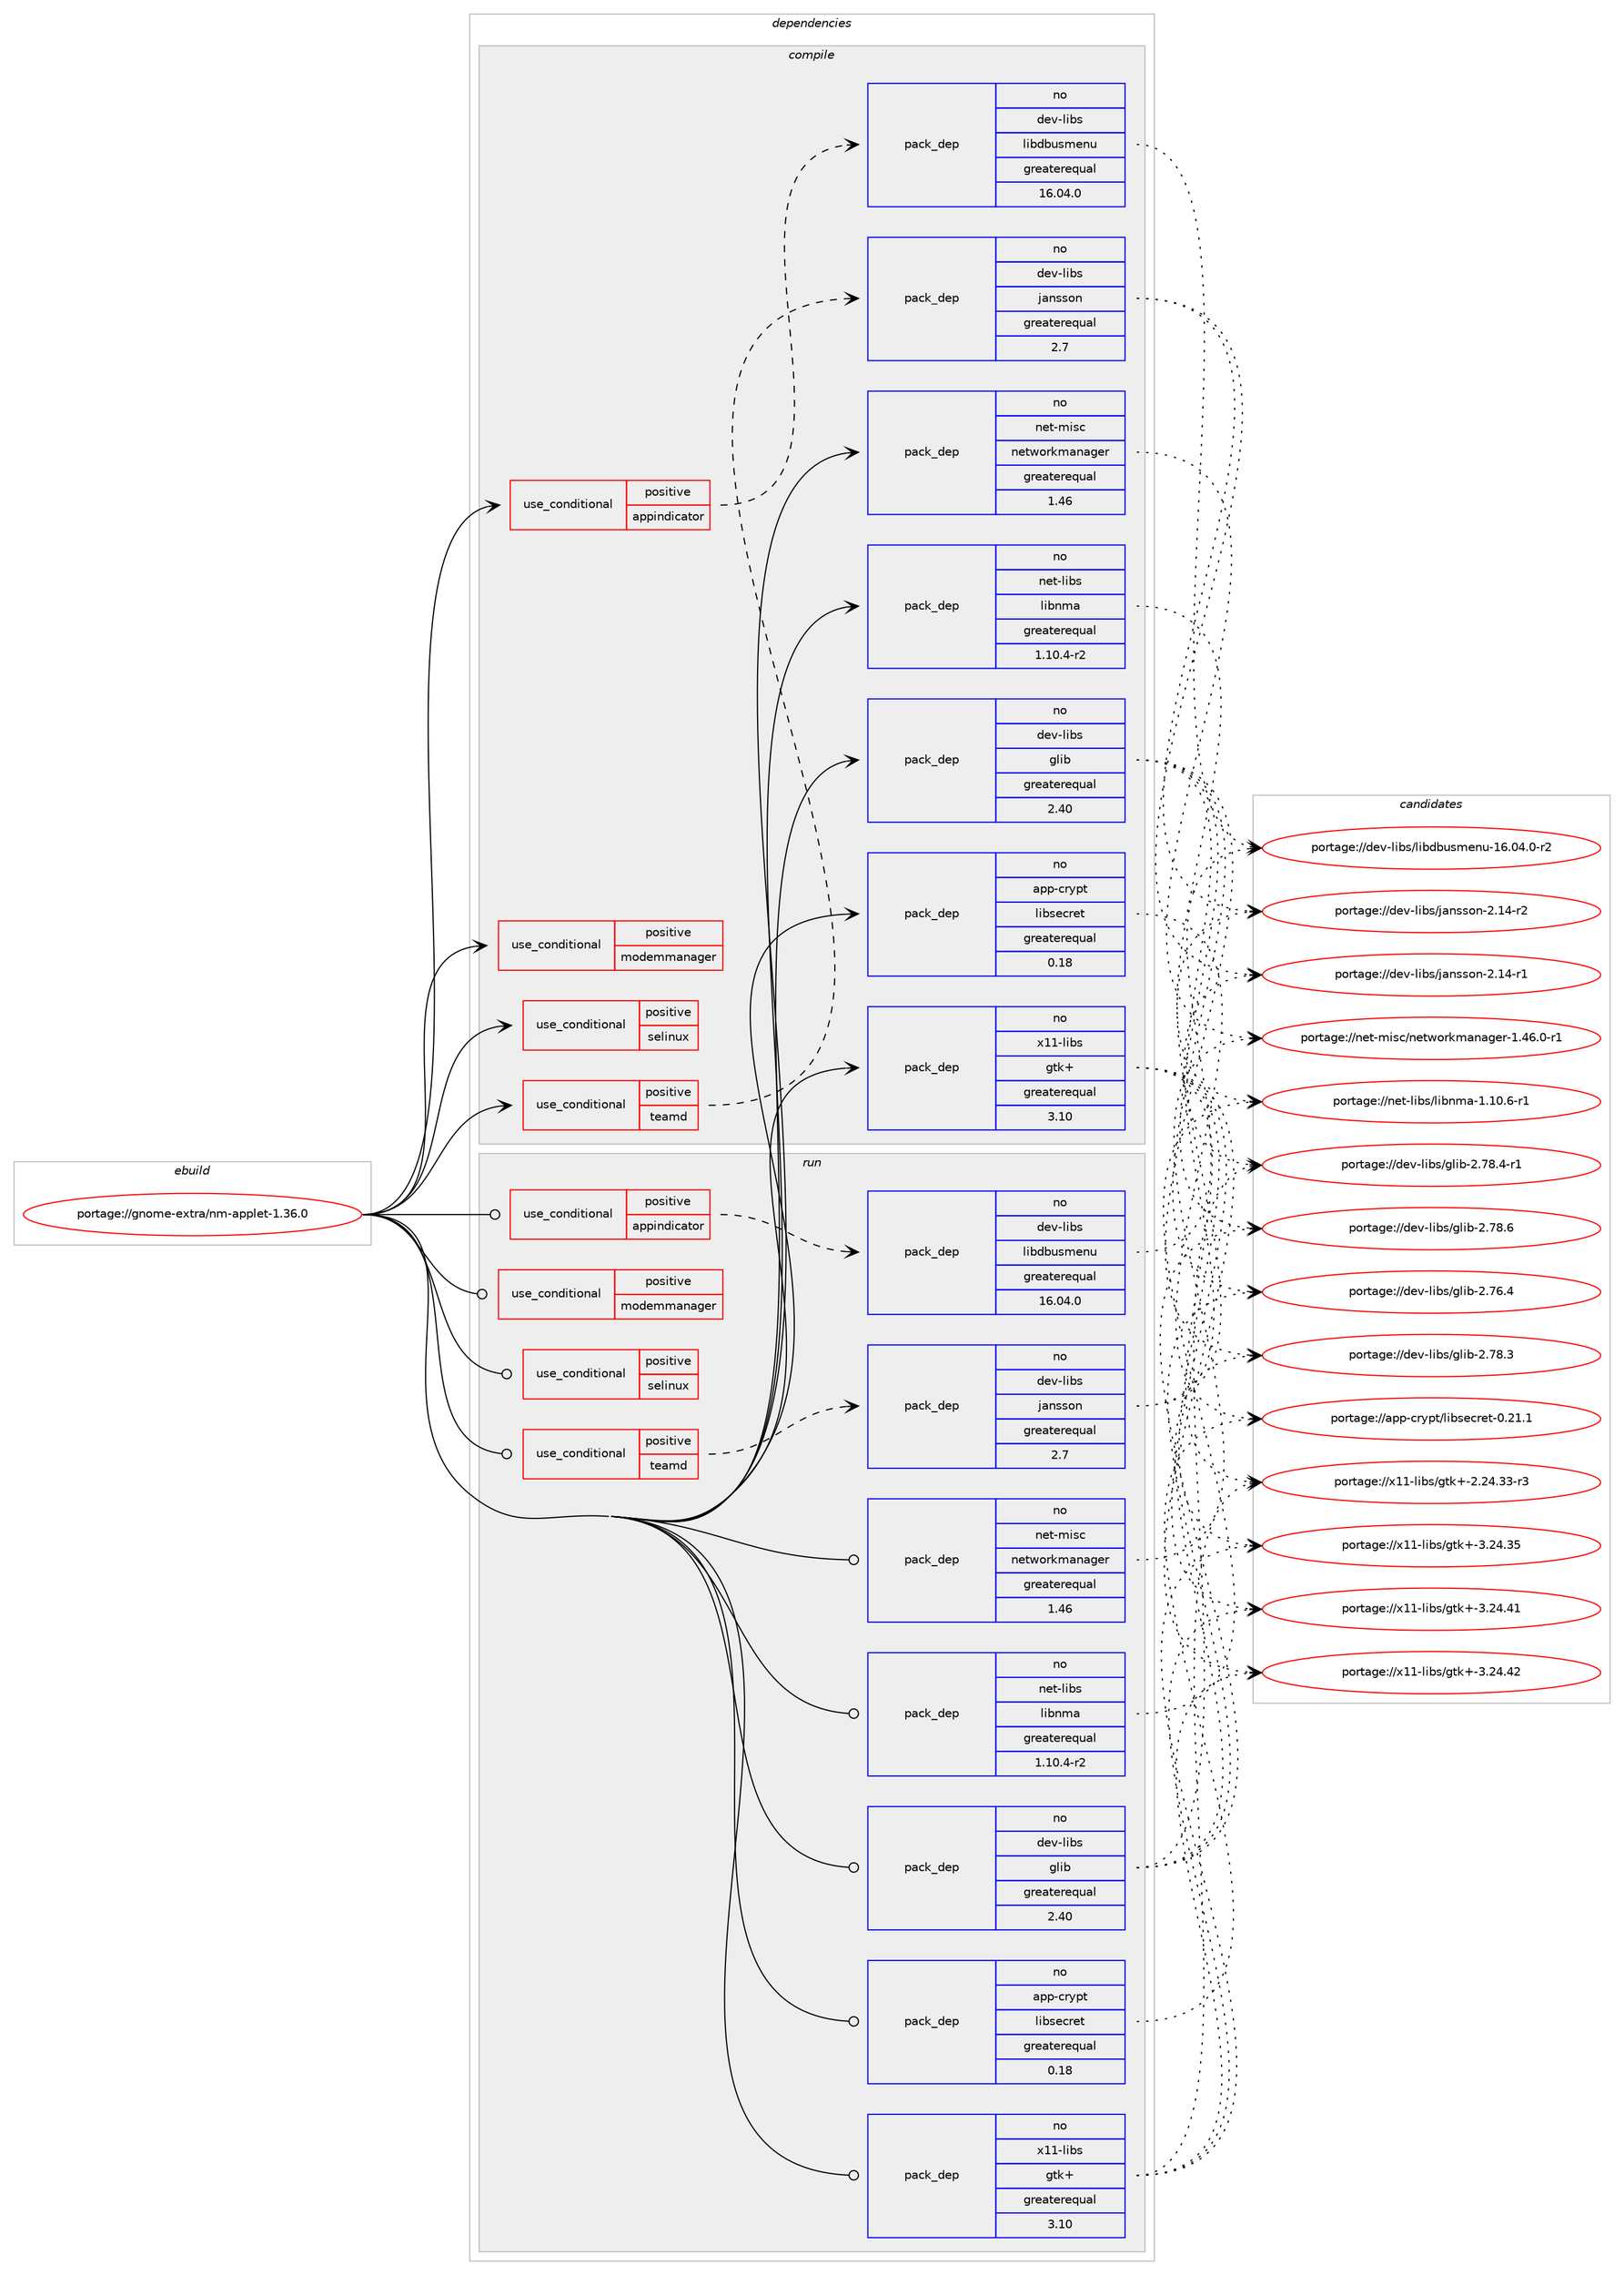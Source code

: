digraph prolog {

# *************
# Graph options
# *************

newrank=true;
concentrate=true;
compound=true;
graph [rankdir=LR,fontname=Helvetica,fontsize=10,ranksep=1.5];#, ranksep=2.5, nodesep=0.2];
edge  [arrowhead=vee];
node  [fontname=Helvetica,fontsize=10];

# **********
# The ebuild
# **********

subgraph cluster_leftcol {
color=gray;
rank=same;
label=<<i>ebuild</i>>;
id [label="portage://gnome-extra/nm-applet-1.36.0", color=red, width=4, href="../gnome-extra/nm-applet-1.36.0.svg"];
}

# ****************
# The dependencies
# ****************

subgraph cluster_midcol {
color=gray;
label=<<i>dependencies</i>>;
subgraph cluster_compile {
fillcolor="#eeeeee";
style=filled;
label=<<i>compile</i>>;
subgraph cond64451 {
dependency120234 [label=<<TABLE BORDER="0" CELLBORDER="1" CELLSPACING="0" CELLPADDING="4"><TR><TD ROWSPAN="3" CELLPADDING="10">use_conditional</TD></TR><TR><TD>positive</TD></TR><TR><TD>appindicator</TD></TR></TABLE>>, shape=none, color=red];
# *** BEGIN UNKNOWN DEPENDENCY TYPE (TODO) ***
# dependency120234 -> package_dependency(portage://gnome-extra/nm-applet-1.36.0,install,no,dev-libs,libayatana-appindicator,none,[,,],[],[])
# *** END UNKNOWN DEPENDENCY TYPE (TODO) ***

subgraph pack54261 {
dependency120235 [label=<<TABLE BORDER="0" CELLBORDER="1" CELLSPACING="0" CELLPADDING="4" WIDTH="220"><TR><TD ROWSPAN="6" CELLPADDING="30">pack_dep</TD></TR><TR><TD WIDTH="110">no</TD></TR><TR><TD>dev-libs</TD></TR><TR><TD>libdbusmenu</TD></TR><TR><TD>greaterequal</TD></TR><TR><TD>16.04.0</TD></TR></TABLE>>, shape=none, color=blue];
}
dependency120234:e -> dependency120235:w [weight=20,style="dashed",arrowhead="vee"];
}
id:e -> dependency120234:w [weight=20,style="solid",arrowhead="vee"];
subgraph cond64452 {
dependency120236 [label=<<TABLE BORDER="0" CELLBORDER="1" CELLSPACING="0" CELLPADDING="4"><TR><TD ROWSPAN="3" CELLPADDING="10">use_conditional</TD></TR><TR><TD>positive</TD></TR><TR><TD>modemmanager</TD></TR></TABLE>>, shape=none, color=red];
# *** BEGIN UNKNOWN DEPENDENCY TYPE (TODO) ***
# dependency120236 -> package_dependency(portage://gnome-extra/nm-applet-1.36.0,install,no,net-misc,modemmanager,none,[,,],[],[])
# *** END UNKNOWN DEPENDENCY TYPE (TODO) ***

}
id:e -> dependency120236:w [weight=20,style="solid",arrowhead="vee"];
subgraph cond64453 {
dependency120237 [label=<<TABLE BORDER="0" CELLBORDER="1" CELLSPACING="0" CELLPADDING="4"><TR><TD ROWSPAN="3" CELLPADDING="10">use_conditional</TD></TR><TR><TD>positive</TD></TR><TR><TD>selinux</TD></TR></TABLE>>, shape=none, color=red];
# *** BEGIN UNKNOWN DEPENDENCY TYPE (TODO) ***
# dependency120237 -> package_dependency(portage://gnome-extra/nm-applet-1.36.0,install,no,sys-libs,libselinux,none,[,,],[],[])
# *** END UNKNOWN DEPENDENCY TYPE (TODO) ***

}
id:e -> dependency120237:w [weight=20,style="solid",arrowhead="vee"];
subgraph cond64454 {
dependency120238 [label=<<TABLE BORDER="0" CELLBORDER="1" CELLSPACING="0" CELLPADDING="4"><TR><TD ROWSPAN="3" CELLPADDING="10">use_conditional</TD></TR><TR><TD>positive</TD></TR><TR><TD>teamd</TD></TR></TABLE>>, shape=none, color=red];
subgraph pack54262 {
dependency120239 [label=<<TABLE BORDER="0" CELLBORDER="1" CELLSPACING="0" CELLPADDING="4" WIDTH="220"><TR><TD ROWSPAN="6" CELLPADDING="30">pack_dep</TD></TR><TR><TD WIDTH="110">no</TD></TR><TR><TD>dev-libs</TD></TR><TR><TD>jansson</TD></TR><TR><TD>greaterequal</TD></TR><TR><TD>2.7</TD></TR></TABLE>>, shape=none, color=blue];
}
dependency120238:e -> dependency120239:w [weight=20,style="dashed",arrowhead="vee"];
}
id:e -> dependency120238:w [weight=20,style="solid",arrowhead="vee"];
subgraph pack54263 {
dependency120240 [label=<<TABLE BORDER="0" CELLBORDER="1" CELLSPACING="0" CELLPADDING="4" WIDTH="220"><TR><TD ROWSPAN="6" CELLPADDING="30">pack_dep</TD></TR><TR><TD WIDTH="110">no</TD></TR><TR><TD>app-crypt</TD></TR><TR><TD>libsecret</TD></TR><TR><TD>greaterequal</TD></TR><TR><TD>0.18</TD></TR></TABLE>>, shape=none, color=blue];
}
id:e -> dependency120240:w [weight=20,style="solid",arrowhead="vee"];
subgraph pack54264 {
dependency120241 [label=<<TABLE BORDER="0" CELLBORDER="1" CELLSPACING="0" CELLPADDING="4" WIDTH="220"><TR><TD ROWSPAN="6" CELLPADDING="30">pack_dep</TD></TR><TR><TD WIDTH="110">no</TD></TR><TR><TD>dev-libs</TD></TR><TR><TD>glib</TD></TR><TR><TD>greaterequal</TD></TR><TR><TD>2.40</TD></TR></TABLE>>, shape=none, color=blue];
}
id:e -> dependency120241:w [weight=20,style="solid",arrowhead="vee"];
subgraph pack54265 {
dependency120242 [label=<<TABLE BORDER="0" CELLBORDER="1" CELLSPACING="0" CELLPADDING="4" WIDTH="220"><TR><TD ROWSPAN="6" CELLPADDING="30">pack_dep</TD></TR><TR><TD WIDTH="110">no</TD></TR><TR><TD>net-libs</TD></TR><TR><TD>libnma</TD></TR><TR><TD>greaterequal</TD></TR><TR><TD>1.10.4-r2</TD></TR></TABLE>>, shape=none, color=blue];
}
id:e -> dependency120242:w [weight=20,style="solid",arrowhead="vee"];
subgraph pack54266 {
dependency120243 [label=<<TABLE BORDER="0" CELLBORDER="1" CELLSPACING="0" CELLPADDING="4" WIDTH="220"><TR><TD ROWSPAN="6" CELLPADDING="30">pack_dep</TD></TR><TR><TD WIDTH="110">no</TD></TR><TR><TD>net-misc</TD></TR><TR><TD>networkmanager</TD></TR><TR><TD>greaterequal</TD></TR><TR><TD>1.46</TD></TR></TABLE>>, shape=none, color=blue];
}
id:e -> dependency120243:w [weight=20,style="solid",arrowhead="vee"];
# *** BEGIN UNKNOWN DEPENDENCY TYPE (TODO) ***
# id -> package_dependency(portage://gnome-extra/nm-applet-1.36.0,install,no,virtual,freedesktop-icon-theme,none,[,,],[],[])
# *** END UNKNOWN DEPENDENCY TYPE (TODO) ***

subgraph pack54267 {
dependency120244 [label=<<TABLE BORDER="0" CELLBORDER="1" CELLSPACING="0" CELLPADDING="4" WIDTH="220"><TR><TD ROWSPAN="6" CELLPADDING="30">pack_dep</TD></TR><TR><TD WIDTH="110">no</TD></TR><TR><TD>x11-libs</TD></TR><TR><TD>gtk+</TD></TR><TR><TD>greaterequal</TD></TR><TR><TD>3.10</TD></TR></TABLE>>, shape=none, color=blue];
}
id:e -> dependency120244:w [weight=20,style="solid",arrowhead="vee"];
}
subgraph cluster_compileandrun {
fillcolor="#eeeeee";
style=filled;
label=<<i>compile and run</i>>;
}
subgraph cluster_run {
fillcolor="#eeeeee";
style=filled;
label=<<i>run</i>>;
subgraph cond64455 {
dependency120245 [label=<<TABLE BORDER="0" CELLBORDER="1" CELLSPACING="0" CELLPADDING="4"><TR><TD ROWSPAN="3" CELLPADDING="10">use_conditional</TD></TR><TR><TD>positive</TD></TR><TR><TD>appindicator</TD></TR></TABLE>>, shape=none, color=red];
# *** BEGIN UNKNOWN DEPENDENCY TYPE (TODO) ***
# dependency120245 -> package_dependency(portage://gnome-extra/nm-applet-1.36.0,run,no,dev-libs,libayatana-appindicator,none,[,,],[],[])
# *** END UNKNOWN DEPENDENCY TYPE (TODO) ***

subgraph pack54268 {
dependency120246 [label=<<TABLE BORDER="0" CELLBORDER="1" CELLSPACING="0" CELLPADDING="4" WIDTH="220"><TR><TD ROWSPAN="6" CELLPADDING="30">pack_dep</TD></TR><TR><TD WIDTH="110">no</TD></TR><TR><TD>dev-libs</TD></TR><TR><TD>libdbusmenu</TD></TR><TR><TD>greaterequal</TD></TR><TR><TD>16.04.0</TD></TR></TABLE>>, shape=none, color=blue];
}
dependency120245:e -> dependency120246:w [weight=20,style="dashed",arrowhead="vee"];
}
id:e -> dependency120245:w [weight=20,style="solid",arrowhead="odot"];
subgraph cond64456 {
dependency120247 [label=<<TABLE BORDER="0" CELLBORDER="1" CELLSPACING="0" CELLPADDING="4"><TR><TD ROWSPAN="3" CELLPADDING="10">use_conditional</TD></TR><TR><TD>positive</TD></TR><TR><TD>modemmanager</TD></TR></TABLE>>, shape=none, color=red];
# *** BEGIN UNKNOWN DEPENDENCY TYPE (TODO) ***
# dependency120247 -> package_dependency(portage://gnome-extra/nm-applet-1.36.0,run,no,net-misc,modemmanager,none,[,,],[],[])
# *** END UNKNOWN DEPENDENCY TYPE (TODO) ***

}
id:e -> dependency120247:w [weight=20,style="solid",arrowhead="odot"];
subgraph cond64457 {
dependency120248 [label=<<TABLE BORDER="0" CELLBORDER="1" CELLSPACING="0" CELLPADDING="4"><TR><TD ROWSPAN="3" CELLPADDING="10">use_conditional</TD></TR><TR><TD>positive</TD></TR><TR><TD>selinux</TD></TR></TABLE>>, shape=none, color=red];
# *** BEGIN UNKNOWN DEPENDENCY TYPE (TODO) ***
# dependency120248 -> package_dependency(portage://gnome-extra/nm-applet-1.36.0,run,no,sys-libs,libselinux,none,[,,],[],[])
# *** END UNKNOWN DEPENDENCY TYPE (TODO) ***

}
id:e -> dependency120248:w [weight=20,style="solid",arrowhead="odot"];
subgraph cond64458 {
dependency120249 [label=<<TABLE BORDER="0" CELLBORDER="1" CELLSPACING="0" CELLPADDING="4"><TR><TD ROWSPAN="3" CELLPADDING="10">use_conditional</TD></TR><TR><TD>positive</TD></TR><TR><TD>teamd</TD></TR></TABLE>>, shape=none, color=red];
subgraph pack54269 {
dependency120250 [label=<<TABLE BORDER="0" CELLBORDER="1" CELLSPACING="0" CELLPADDING="4" WIDTH="220"><TR><TD ROWSPAN="6" CELLPADDING="30">pack_dep</TD></TR><TR><TD WIDTH="110">no</TD></TR><TR><TD>dev-libs</TD></TR><TR><TD>jansson</TD></TR><TR><TD>greaterequal</TD></TR><TR><TD>2.7</TD></TR></TABLE>>, shape=none, color=blue];
}
dependency120249:e -> dependency120250:w [weight=20,style="dashed",arrowhead="vee"];
}
id:e -> dependency120249:w [weight=20,style="solid",arrowhead="odot"];
subgraph pack54270 {
dependency120251 [label=<<TABLE BORDER="0" CELLBORDER="1" CELLSPACING="0" CELLPADDING="4" WIDTH="220"><TR><TD ROWSPAN="6" CELLPADDING="30">pack_dep</TD></TR><TR><TD WIDTH="110">no</TD></TR><TR><TD>app-crypt</TD></TR><TR><TD>libsecret</TD></TR><TR><TD>greaterequal</TD></TR><TR><TD>0.18</TD></TR></TABLE>>, shape=none, color=blue];
}
id:e -> dependency120251:w [weight=20,style="solid",arrowhead="odot"];
subgraph pack54271 {
dependency120252 [label=<<TABLE BORDER="0" CELLBORDER="1" CELLSPACING="0" CELLPADDING="4" WIDTH="220"><TR><TD ROWSPAN="6" CELLPADDING="30">pack_dep</TD></TR><TR><TD WIDTH="110">no</TD></TR><TR><TD>dev-libs</TD></TR><TR><TD>glib</TD></TR><TR><TD>greaterequal</TD></TR><TR><TD>2.40</TD></TR></TABLE>>, shape=none, color=blue];
}
id:e -> dependency120252:w [weight=20,style="solid",arrowhead="odot"];
subgraph pack54272 {
dependency120253 [label=<<TABLE BORDER="0" CELLBORDER="1" CELLSPACING="0" CELLPADDING="4" WIDTH="220"><TR><TD ROWSPAN="6" CELLPADDING="30">pack_dep</TD></TR><TR><TD WIDTH="110">no</TD></TR><TR><TD>net-libs</TD></TR><TR><TD>libnma</TD></TR><TR><TD>greaterequal</TD></TR><TR><TD>1.10.4-r2</TD></TR></TABLE>>, shape=none, color=blue];
}
id:e -> dependency120253:w [weight=20,style="solid",arrowhead="odot"];
subgraph pack54273 {
dependency120254 [label=<<TABLE BORDER="0" CELLBORDER="1" CELLSPACING="0" CELLPADDING="4" WIDTH="220"><TR><TD ROWSPAN="6" CELLPADDING="30">pack_dep</TD></TR><TR><TD WIDTH="110">no</TD></TR><TR><TD>net-misc</TD></TR><TR><TD>networkmanager</TD></TR><TR><TD>greaterequal</TD></TR><TR><TD>1.46</TD></TR></TABLE>>, shape=none, color=blue];
}
id:e -> dependency120254:w [weight=20,style="solid",arrowhead="odot"];
# *** BEGIN UNKNOWN DEPENDENCY TYPE (TODO) ***
# id -> package_dependency(portage://gnome-extra/nm-applet-1.36.0,run,no,virtual,freedesktop-icon-theme,none,[,,],[],[])
# *** END UNKNOWN DEPENDENCY TYPE (TODO) ***

subgraph pack54274 {
dependency120255 [label=<<TABLE BORDER="0" CELLBORDER="1" CELLSPACING="0" CELLPADDING="4" WIDTH="220"><TR><TD ROWSPAN="6" CELLPADDING="30">pack_dep</TD></TR><TR><TD WIDTH="110">no</TD></TR><TR><TD>x11-libs</TD></TR><TR><TD>gtk+</TD></TR><TR><TD>greaterequal</TD></TR><TR><TD>3.10</TD></TR></TABLE>>, shape=none, color=blue];
}
id:e -> dependency120255:w [weight=20,style="solid",arrowhead="odot"];
}
}

# **************
# The candidates
# **************

subgraph cluster_choices {
rank=same;
color=gray;
label=<<i>candidates</i>>;

subgraph choice54261 {
color=black;
nodesep=1;
choice100101118451081059811547108105981009811711510910111011745495446485246484511450 [label="portage://dev-libs/libdbusmenu-16.04.0-r2", color=red, width=4,href="../dev-libs/libdbusmenu-16.04.0-r2.svg"];
dependency120235:e -> choice100101118451081059811547108105981009811711510910111011745495446485246484511450:w [style=dotted,weight="100"];
}
subgraph choice54262 {
color=black;
nodesep=1;
choice1001011184510810598115471069711011511511111045504649524511449 [label="portage://dev-libs/jansson-2.14-r1", color=red, width=4,href="../dev-libs/jansson-2.14-r1.svg"];
choice1001011184510810598115471069711011511511111045504649524511450 [label="portage://dev-libs/jansson-2.14-r2", color=red, width=4,href="../dev-libs/jansson-2.14-r2.svg"];
dependency120239:e -> choice1001011184510810598115471069711011511511111045504649524511449:w [style=dotted,weight="100"];
dependency120239:e -> choice1001011184510810598115471069711011511511111045504649524511450:w [style=dotted,weight="100"];
}
subgraph choice54263 {
color=black;
nodesep=1;
choice97112112459911412111211647108105981151019911410111645484650494649 [label="portage://app-crypt/libsecret-0.21.1", color=red, width=4,href="../app-crypt/libsecret-0.21.1.svg"];
dependency120240:e -> choice97112112459911412111211647108105981151019911410111645484650494649:w [style=dotted,weight="100"];
}
subgraph choice54264 {
color=black;
nodesep=1;
choice1001011184510810598115471031081059845504655544652 [label="portage://dev-libs/glib-2.76.4", color=red, width=4,href="../dev-libs/glib-2.76.4.svg"];
choice1001011184510810598115471031081059845504655564651 [label="portage://dev-libs/glib-2.78.3", color=red, width=4,href="../dev-libs/glib-2.78.3.svg"];
choice10010111845108105981154710310810598455046555646524511449 [label="portage://dev-libs/glib-2.78.4-r1", color=red, width=4,href="../dev-libs/glib-2.78.4-r1.svg"];
choice1001011184510810598115471031081059845504655564654 [label="portage://dev-libs/glib-2.78.6", color=red, width=4,href="../dev-libs/glib-2.78.6.svg"];
dependency120241:e -> choice1001011184510810598115471031081059845504655544652:w [style=dotted,weight="100"];
dependency120241:e -> choice1001011184510810598115471031081059845504655564651:w [style=dotted,weight="100"];
dependency120241:e -> choice10010111845108105981154710310810598455046555646524511449:w [style=dotted,weight="100"];
dependency120241:e -> choice1001011184510810598115471031081059845504655564654:w [style=dotted,weight="100"];
}
subgraph choice54265 {
color=black;
nodesep=1;
choice1101011164510810598115471081059811010997454946494846544511449 [label="portage://net-libs/libnma-1.10.6-r1", color=red, width=4,href="../net-libs/libnma-1.10.6-r1.svg"];
dependency120242:e -> choice1101011164510810598115471081059811010997454946494846544511449:w [style=dotted,weight="100"];
}
subgraph choice54266 {
color=black;
nodesep=1;
choice1101011164510910511599471101011161191111141071099711097103101114454946525446484511449 [label="portage://net-misc/networkmanager-1.46.0-r1", color=red, width=4,href="../net-misc/networkmanager-1.46.0-r1.svg"];
dependency120243:e -> choice1101011164510910511599471101011161191111141071099711097103101114454946525446484511449:w [style=dotted,weight="100"];
}
subgraph choice54267 {
color=black;
nodesep=1;
choice12049494510810598115471031161074345504650524651514511451 [label="portage://x11-libs/gtk+-2.24.33-r3", color=red, width=4,href="../x11-libs/gtk+-2.24.33-r3.svg"];
choice1204949451081059811547103116107434551465052465153 [label="portage://x11-libs/gtk+-3.24.35", color=red, width=4,href="../x11-libs/gtk+-3.24.35.svg"];
choice1204949451081059811547103116107434551465052465249 [label="portage://x11-libs/gtk+-3.24.41", color=red, width=4,href="../x11-libs/gtk+-3.24.41.svg"];
choice1204949451081059811547103116107434551465052465250 [label="portage://x11-libs/gtk+-3.24.42", color=red, width=4,href="../x11-libs/gtk+-3.24.42.svg"];
dependency120244:e -> choice12049494510810598115471031161074345504650524651514511451:w [style=dotted,weight="100"];
dependency120244:e -> choice1204949451081059811547103116107434551465052465153:w [style=dotted,weight="100"];
dependency120244:e -> choice1204949451081059811547103116107434551465052465249:w [style=dotted,weight="100"];
dependency120244:e -> choice1204949451081059811547103116107434551465052465250:w [style=dotted,weight="100"];
}
subgraph choice54268 {
color=black;
nodesep=1;
choice100101118451081059811547108105981009811711510910111011745495446485246484511450 [label="portage://dev-libs/libdbusmenu-16.04.0-r2", color=red, width=4,href="../dev-libs/libdbusmenu-16.04.0-r2.svg"];
dependency120246:e -> choice100101118451081059811547108105981009811711510910111011745495446485246484511450:w [style=dotted,weight="100"];
}
subgraph choice54269 {
color=black;
nodesep=1;
choice1001011184510810598115471069711011511511111045504649524511449 [label="portage://dev-libs/jansson-2.14-r1", color=red, width=4,href="../dev-libs/jansson-2.14-r1.svg"];
choice1001011184510810598115471069711011511511111045504649524511450 [label="portage://dev-libs/jansson-2.14-r2", color=red, width=4,href="../dev-libs/jansson-2.14-r2.svg"];
dependency120250:e -> choice1001011184510810598115471069711011511511111045504649524511449:w [style=dotted,weight="100"];
dependency120250:e -> choice1001011184510810598115471069711011511511111045504649524511450:w [style=dotted,weight="100"];
}
subgraph choice54270 {
color=black;
nodesep=1;
choice97112112459911412111211647108105981151019911410111645484650494649 [label="portage://app-crypt/libsecret-0.21.1", color=red, width=4,href="../app-crypt/libsecret-0.21.1.svg"];
dependency120251:e -> choice97112112459911412111211647108105981151019911410111645484650494649:w [style=dotted,weight="100"];
}
subgraph choice54271 {
color=black;
nodesep=1;
choice1001011184510810598115471031081059845504655544652 [label="portage://dev-libs/glib-2.76.4", color=red, width=4,href="../dev-libs/glib-2.76.4.svg"];
choice1001011184510810598115471031081059845504655564651 [label="portage://dev-libs/glib-2.78.3", color=red, width=4,href="../dev-libs/glib-2.78.3.svg"];
choice10010111845108105981154710310810598455046555646524511449 [label="portage://dev-libs/glib-2.78.4-r1", color=red, width=4,href="../dev-libs/glib-2.78.4-r1.svg"];
choice1001011184510810598115471031081059845504655564654 [label="portage://dev-libs/glib-2.78.6", color=red, width=4,href="../dev-libs/glib-2.78.6.svg"];
dependency120252:e -> choice1001011184510810598115471031081059845504655544652:w [style=dotted,weight="100"];
dependency120252:e -> choice1001011184510810598115471031081059845504655564651:w [style=dotted,weight="100"];
dependency120252:e -> choice10010111845108105981154710310810598455046555646524511449:w [style=dotted,weight="100"];
dependency120252:e -> choice1001011184510810598115471031081059845504655564654:w [style=dotted,weight="100"];
}
subgraph choice54272 {
color=black;
nodesep=1;
choice1101011164510810598115471081059811010997454946494846544511449 [label="portage://net-libs/libnma-1.10.6-r1", color=red, width=4,href="../net-libs/libnma-1.10.6-r1.svg"];
dependency120253:e -> choice1101011164510810598115471081059811010997454946494846544511449:w [style=dotted,weight="100"];
}
subgraph choice54273 {
color=black;
nodesep=1;
choice1101011164510910511599471101011161191111141071099711097103101114454946525446484511449 [label="portage://net-misc/networkmanager-1.46.0-r1", color=red, width=4,href="../net-misc/networkmanager-1.46.0-r1.svg"];
dependency120254:e -> choice1101011164510910511599471101011161191111141071099711097103101114454946525446484511449:w [style=dotted,weight="100"];
}
subgraph choice54274 {
color=black;
nodesep=1;
choice12049494510810598115471031161074345504650524651514511451 [label="portage://x11-libs/gtk+-2.24.33-r3", color=red, width=4,href="../x11-libs/gtk+-2.24.33-r3.svg"];
choice1204949451081059811547103116107434551465052465153 [label="portage://x11-libs/gtk+-3.24.35", color=red, width=4,href="../x11-libs/gtk+-3.24.35.svg"];
choice1204949451081059811547103116107434551465052465249 [label="portage://x11-libs/gtk+-3.24.41", color=red, width=4,href="../x11-libs/gtk+-3.24.41.svg"];
choice1204949451081059811547103116107434551465052465250 [label="portage://x11-libs/gtk+-3.24.42", color=red, width=4,href="../x11-libs/gtk+-3.24.42.svg"];
dependency120255:e -> choice12049494510810598115471031161074345504650524651514511451:w [style=dotted,weight="100"];
dependency120255:e -> choice1204949451081059811547103116107434551465052465153:w [style=dotted,weight="100"];
dependency120255:e -> choice1204949451081059811547103116107434551465052465249:w [style=dotted,weight="100"];
dependency120255:e -> choice1204949451081059811547103116107434551465052465250:w [style=dotted,weight="100"];
}
}

}
